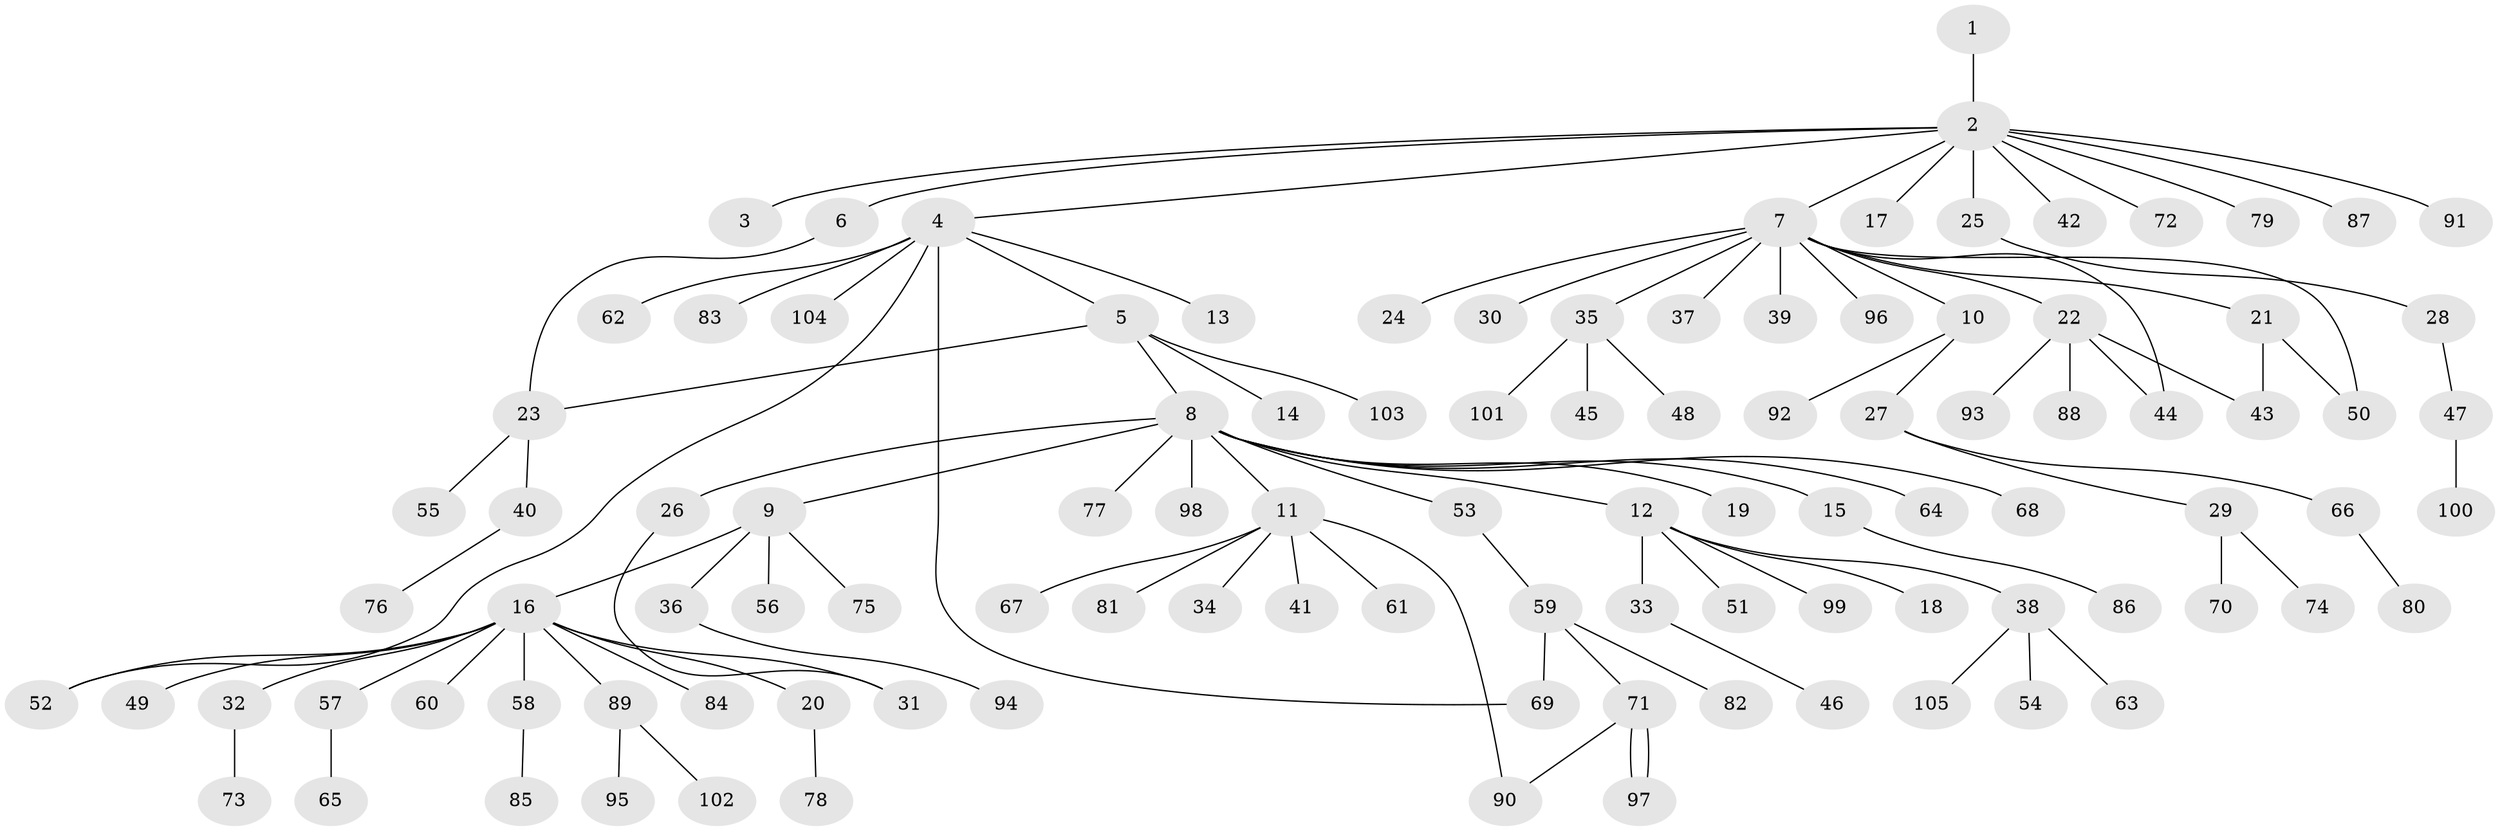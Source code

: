 // coarse degree distribution, {1: 0.6744186046511628, 9: 0.06976744186046512, 2: 0.11627906976744186, 8: 0.023255813953488372, 5: 0.046511627906976744, 3: 0.046511627906976744, 4: 0.023255813953488372}
// Generated by graph-tools (version 1.1) at 2025/36/03/04/25 23:36:46]
// undirected, 105 vertices, 113 edges
graph export_dot {
  node [color=gray90,style=filled];
  1;
  2;
  3;
  4;
  5;
  6;
  7;
  8;
  9;
  10;
  11;
  12;
  13;
  14;
  15;
  16;
  17;
  18;
  19;
  20;
  21;
  22;
  23;
  24;
  25;
  26;
  27;
  28;
  29;
  30;
  31;
  32;
  33;
  34;
  35;
  36;
  37;
  38;
  39;
  40;
  41;
  42;
  43;
  44;
  45;
  46;
  47;
  48;
  49;
  50;
  51;
  52;
  53;
  54;
  55;
  56;
  57;
  58;
  59;
  60;
  61;
  62;
  63;
  64;
  65;
  66;
  67;
  68;
  69;
  70;
  71;
  72;
  73;
  74;
  75;
  76;
  77;
  78;
  79;
  80;
  81;
  82;
  83;
  84;
  85;
  86;
  87;
  88;
  89;
  90;
  91;
  92;
  93;
  94;
  95;
  96;
  97;
  98;
  99;
  100;
  101;
  102;
  103;
  104;
  105;
  1 -- 2;
  2 -- 3;
  2 -- 4;
  2 -- 6;
  2 -- 7;
  2 -- 17;
  2 -- 25;
  2 -- 42;
  2 -- 72;
  2 -- 79;
  2 -- 87;
  2 -- 91;
  4 -- 5;
  4 -- 13;
  4 -- 52;
  4 -- 62;
  4 -- 69;
  4 -- 83;
  4 -- 104;
  5 -- 8;
  5 -- 14;
  5 -- 23;
  5 -- 103;
  6 -- 23;
  7 -- 10;
  7 -- 21;
  7 -- 22;
  7 -- 24;
  7 -- 30;
  7 -- 35;
  7 -- 37;
  7 -- 39;
  7 -- 44;
  7 -- 50;
  7 -- 96;
  8 -- 9;
  8 -- 11;
  8 -- 12;
  8 -- 15;
  8 -- 19;
  8 -- 26;
  8 -- 53;
  8 -- 64;
  8 -- 68;
  8 -- 77;
  8 -- 98;
  9 -- 16;
  9 -- 36;
  9 -- 56;
  9 -- 75;
  10 -- 27;
  10 -- 92;
  11 -- 34;
  11 -- 41;
  11 -- 61;
  11 -- 67;
  11 -- 81;
  11 -- 90;
  12 -- 18;
  12 -- 33;
  12 -- 38;
  12 -- 51;
  12 -- 99;
  15 -- 86;
  16 -- 20;
  16 -- 31;
  16 -- 32;
  16 -- 49;
  16 -- 52;
  16 -- 57;
  16 -- 58;
  16 -- 60;
  16 -- 84;
  16 -- 89;
  20 -- 78;
  21 -- 43;
  21 -- 50;
  22 -- 43;
  22 -- 44;
  22 -- 88;
  22 -- 93;
  23 -- 40;
  23 -- 55;
  25 -- 28;
  26 -- 31;
  27 -- 29;
  27 -- 66;
  28 -- 47;
  29 -- 70;
  29 -- 74;
  32 -- 73;
  33 -- 46;
  35 -- 45;
  35 -- 48;
  35 -- 101;
  36 -- 94;
  38 -- 54;
  38 -- 63;
  38 -- 105;
  40 -- 76;
  47 -- 100;
  53 -- 59;
  57 -- 65;
  58 -- 85;
  59 -- 69;
  59 -- 71;
  59 -- 82;
  66 -- 80;
  71 -- 90;
  71 -- 97;
  71 -- 97;
  89 -- 95;
  89 -- 102;
}
